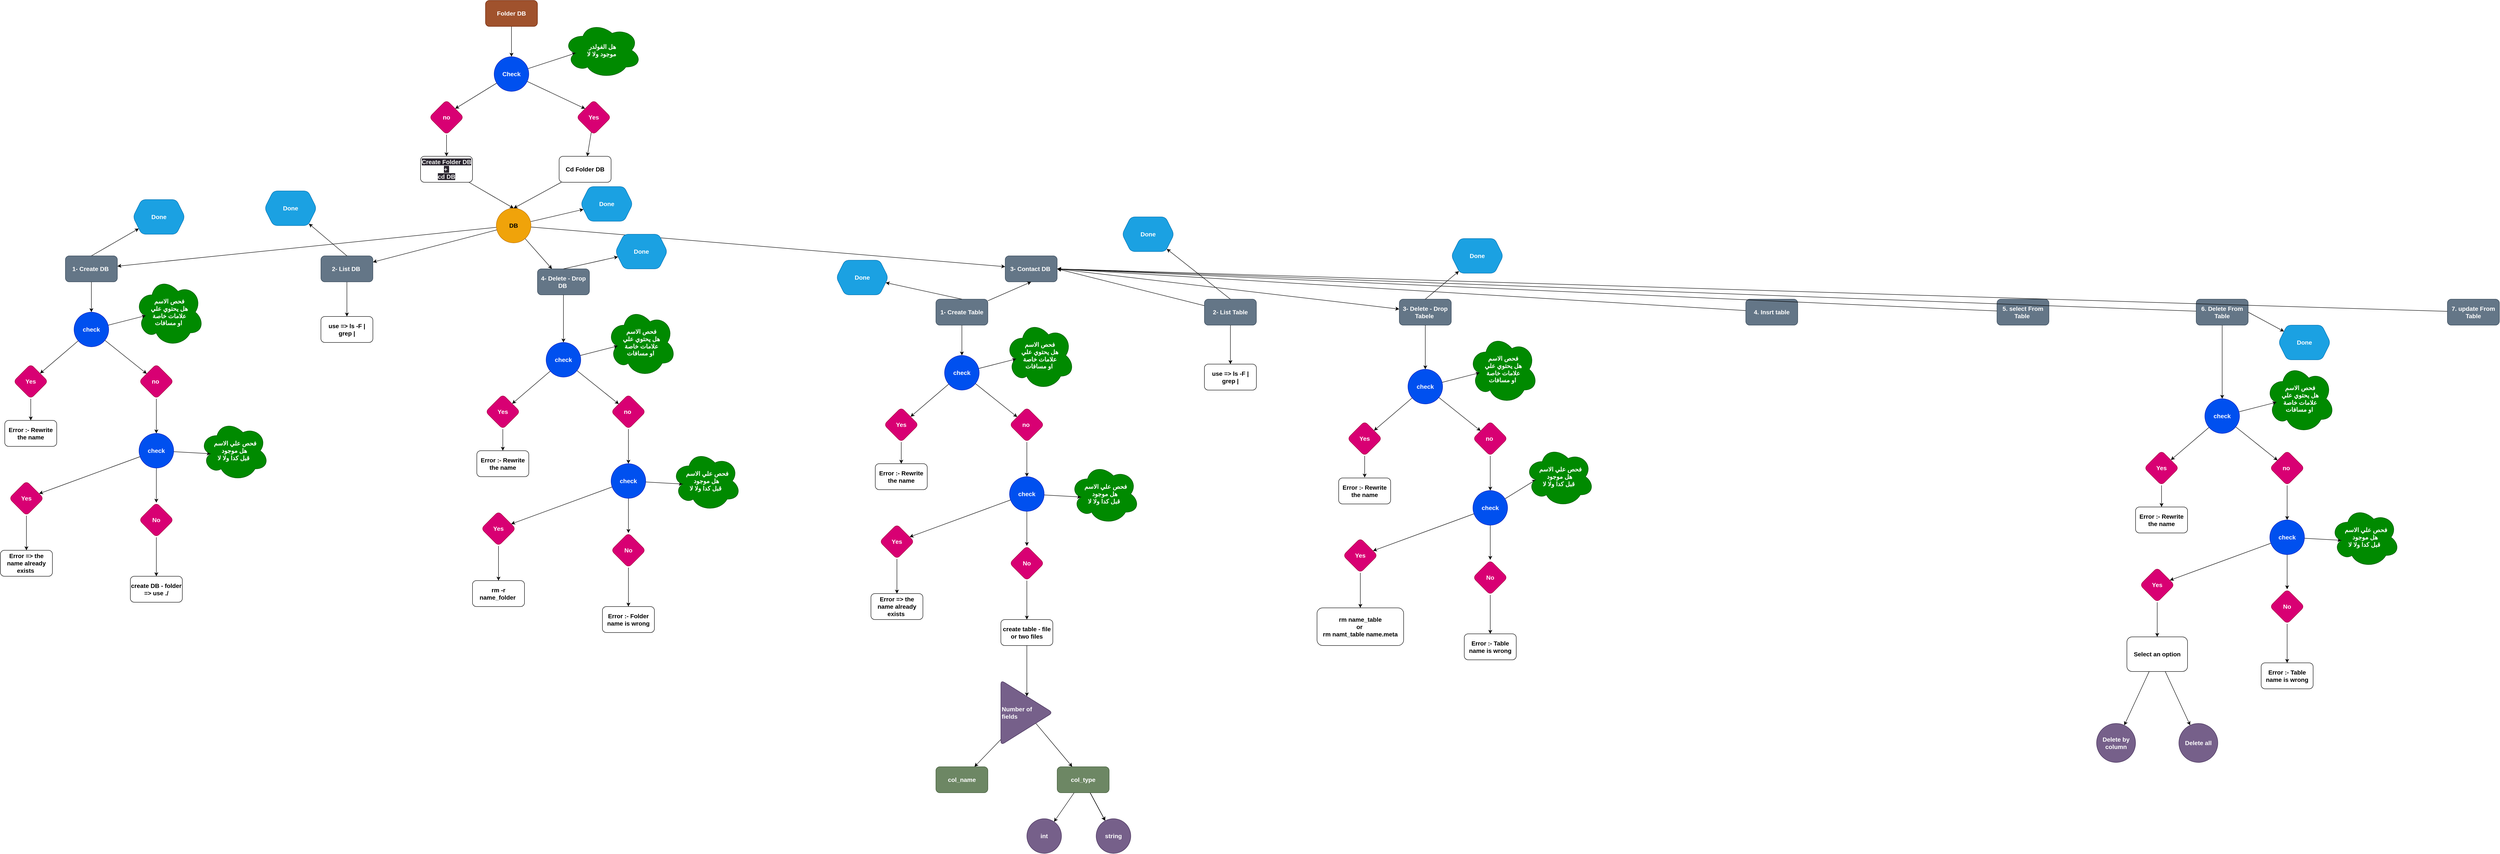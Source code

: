 <mxfile>
    <diagram id="vzy3b1hcAaqzfqzdfvtY" name="Page-1">
        <mxGraphModel dx="2854" dy="722" grid="1" gridSize="10" guides="1" tooltips="1" connect="1" arrows="1" fold="1" page="1" pageScale="1" pageWidth="850" pageHeight="1100" math="0" shadow="0">
            <root>
                <mxCell id="0"/>
                <mxCell id="1" parent="0"/>
                <mxCell id="4" style="edgeStyle=none;html=1;entryX=0.5;entryY=0;entryDx=0;entryDy=0;fontSize=14;fontStyle=1" parent="1" source="2" target="3" edge="1">
                    <mxGeometry relative="1" as="geometry"/>
                </mxCell>
                <mxCell id="2" value="Folder&amp;nbsp;DB" style="rounded=1;whiteSpace=wrap;html=1;fillColor=#a0522d;strokeColor=#6D1F00;fontColor=#ffffff;fontSize=14;fontStyle=1" parent="1" vertex="1">
                    <mxGeometry x="320" y="40" width="120" height="60" as="geometry"/>
                </mxCell>
                <mxCell id="7" style="edgeStyle=none;html=1;entryX=0;entryY=0;entryDx=0;entryDy=0;fontSize=14;fontStyle=1" parent="1" source="3" target="5" edge="1">
                    <mxGeometry relative="1" as="geometry"/>
                </mxCell>
                <mxCell id="8" style="edgeStyle=none;html=1;entryX=1;entryY=0;entryDx=0;entryDy=0;fontSize=14;fontStyle=1" parent="1" source="3" target="6" edge="1">
                    <mxGeometry relative="1" as="geometry"/>
                </mxCell>
                <mxCell id="74" value="" style="edgeStyle=none;html=1;fontSize=14;fontStyle=1;entryX=0.16;entryY=0.55;entryDx=0;entryDy=0;entryPerimeter=0;" parent="1" source="3" target="73" edge="1">
                    <mxGeometry relative="1" as="geometry"/>
                </mxCell>
                <mxCell id="3" value="Check" style="ellipse;whiteSpace=wrap;html=1;rounded=1;fillColor=#0050ef;fontColor=#ffffff;strokeColor=#001DBC;fontSize=14;fontStyle=1" parent="1" vertex="1">
                    <mxGeometry x="340" y="170" width="80" height="80" as="geometry"/>
                </mxCell>
                <mxCell id="77" value="" style="edgeStyle=none;html=1;fontSize=14;" parent="1" source="5" target="76" edge="1">
                    <mxGeometry relative="1" as="geometry"/>
                </mxCell>
                <mxCell id="5" value="Yes" style="rhombus;whiteSpace=wrap;html=1;rounded=1;fillColor=#d80073;fontColor=#ffffff;strokeColor=#A50040;fontSize=14;fontStyle=1" parent="1" vertex="1">
                    <mxGeometry x="530" y="270" width="80" height="80" as="geometry"/>
                </mxCell>
                <mxCell id="12" value="" style="edgeStyle=none;html=1;fontSize=14;fontStyle=1" parent="1" source="6" target="11" edge="1">
                    <mxGeometry relative="1" as="geometry"/>
                </mxCell>
                <mxCell id="6" value="no" style="rhombus;whiteSpace=wrap;html=1;rounded=1;fillColor=#d80073;fontColor=#ffffff;strokeColor=#A50040;fontSize=14;fontStyle=1" parent="1" vertex="1">
                    <mxGeometry x="190" y="270" width="80" height="80" as="geometry"/>
                </mxCell>
                <mxCell id="15" style="edgeStyle=none;html=1;entryX=0.5;entryY=0;entryDx=0;entryDy=0;fontSize=14;fontStyle=1" parent="1" source="11" target="13" edge="1">
                    <mxGeometry relative="1" as="geometry"/>
                </mxCell>
                <mxCell id="11" value="&lt;span style=&quot;color: rgb(240, 240, 240); font-family: Helvetica; font-size: 14px; font-style: normal; font-variant-ligatures: normal; font-variant-caps: normal; letter-spacing: normal; orphans: 2; text-align: center; text-indent: 0px; text-transform: none; widows: 2; word-spacing: 0px; -webkit-text-stroke-width: 0px; background-color: rgb(42, 37, 47); text-decoration-thickness: initial; text-decoration-style: initial; text-decoration-color: initial; float: none; display: inline !important;&quot;&gt;Create Folder DB&lt;/span&gt;&lt;br style=&quot;border-color: rgb(0, 0, 0); color: rgb(240, 240, 240); font-family: Helvetica; font-size: 14px; font-style: normal; font-variant-ligatures: normal; font-variant-caps: normal; letter-spacing: normal; orphans: 2; text-align: center; text-indent: 0px; text-transform: none; widows: 2; word-spacing: 0px; -webkit-text-stroke-width: 0px; background-color: rgb(42, 37, 47); text-decoration-thickness: initial; text-decoration-style: initial; text-decoration-color: initial;&quot;&gt;&lt;span style=&quot;color: rgb(240, 240, 240); font-family: Helvetica; font-size: 14px; font-style: normal; font-variant-ligatures: normal; font-variant-caps: normal; letter-spacing: normal; orphans: 2; text-align: center; text-indent: 0px; text-transform: none; widows: 2; word-spacing: 0px; -webkit-text-stroke-width: 0px; background-color: rgb(42, 37, 47); text-decoration-thickness: initial; text-decoration-style: initial; text-decoration-color: initial; float: none; display: inline !important;&quot;&gt;+&amp;nbsp;&lt;/span&gt;&lt;br style=&quot;border-color: rgb(0, 0, 0); color: rgb(240, 240, 240); font-family: Helvetica; font-size: 14px; font-style: normal; font-variant-ligatures: normal; font-variant-caps: normal; letter-spacing: normal; orphans: 2; text-align: center; text-indent: 0px; text-transform: none; widows: 2; word-spacing: 0px; -webkit-text-stroke-width: 0px; background-color: rgb(42, 37, 47); text-decoration-thickness: initial; text-decoration-style: initial; text-decoration-color: initial;&quot;&gt;&lt;span style=&quot;color: rgb(240, 240, 240); font-family: Helvetica; font-size: 14px; font-style: normal; font-variant-ligatures: normal; font-variant-caps: normal; letter-spacing: normal; orphans: 2; text-align: center; text-indent: 0px; text-transform: none; widows: 2; word-spacing: 0px; -webkit-text-stroke-width: 0px; background-color: rgb(42, 37, 47); text-decoration-thickness: initial; text-decoration-style: initial; text-decoration-color: initial; float: none; display: inline !important;&quot;&gt;cd DB&lt;/span&gt;" style="whiteSpace=wrap;html=1;rounded=1;fontSize=14;fontStyle=1" parent="1" vertex="1">
                    <mxGeometry x="170" y="400" width="120" height="60" as="geometry"/>
                </mxCell>
                <mxCell id="18" value="" style="edgeStyle=none;html=1;fontSize=14;fontStyle=1" parent="1" source="13" target="17" edge="1">
                    <mxGeometry relative="1" as="geometry"/>
                </mxCell>
                <mxCell id="20" value="" style="edgeStyle=none;html=1;fontSize=14;fontStyle=1" parent="1" source="13" target="19" edge="1">
                    <mxGeometry relative="1" as="geometry"/>
                </mxCell>
                <mxCell id="22" value="" style="edgeStyle=none;html=1;fontSize=14;fontStyle=1" parent="1" source="13" target="21" edge="1">
                    <mxGeometry relative="1" as="geometry"/>
                </mxCell>
                <mxCell id="24" value="" style="edgeStyle=none;html=1;fontSize=14;fontStyle=1" parent="1" source="13" target="23" edge="1">
                    <mxGeometry relative="1" as="geometry"/>
                </mxCell>
                <mxCell id="80" value="" style="edgeStyle=none;html=1;" parent="1" source="13" target="79" edge="1">
                    <mxGeometry relative="1" as="geometry"/>
                </mxCell>
                <mxCell id="13" value="DB" style="ellipse;whiteSpace=wrap;html=1;rounded=1;fillColor=#f0a30a;fontColor=#000000;strokeColor=#BD7000;fontSize=14;fontStyle=1" parent="1" vertex="1">
                    <mxGeometry x="345" y="520" width="80" height="80" as="geometry"/>
                </mxCell>
                <mxCell id="28" value="" style="edgeStyle=none;html=1;fontSize=14;fontStyle=1" parent="1" source="17" target="27" edge="1">
                    <mxGeometry relative="1" as="geometry"/>
                </mxCell>
                <mxCell id="17" value="1- Create DB&amp;nbsp;" style="whiteSpace=wrap;html=1;rounded=1;fillColor=#647687;fontColor=#ffffff;strokeColor=#314354;fontSize=14;fontStyle=1" parent="1" vertex="1">
                    <mxGeometry x="-650" y="630" width="120" height="60" as="geometry"/>
                </mxCell>
                <mxCell id="50" value="" style="edgeStyle=none;html=1;fontSize=14;fontStyle=1" parent="1" source="19" target="49" edge="1">
                    <mxGeometry relative="1" as="geometry"/>
                </mxCell>
                <mxCell id="19" value="2- List DB&amp;nbsp;" style="whiteSpace=wrap;html=1;rounded=1;fillColor=#647687;fontColor=#ffffff;strokeColor=#314354;fontSize=14;fontStyle=1" parent="1" vertex="1">
                    <mxGeometry x="-60" y="630" width="120" height="60" as="geometry"/>
                </mxCell>
                <mxCell id="21" value="4- Delete - Drop DB&amp;nbsp;" style="whiteSpace=wrap;html=1;rounded=1;fillColor=#647687;fontColor=#ffffff;strokeColor=#314354;fontSize=14;fontStyle=1" parent="1" vertex="1">
                    <mxGeometry x="440" y="660" width="120" height="60" as="geometry"/>
                </mxCell>
                <mxCell id="23" value="3- Contact DB&amp;nbsp;" style="whiteSpace=wrap;html=1;rounded=1;fillColor=#647687;fontColor=#ffffff;strokeColor=#314354;fontSize=14;fontStyle=1" parent="1" vertex="1">
                    <mxGeometry x="1520" y="630" width="120" height="60" as="geometry"/>
                </mxCell>
                <mxCell id="30" value="" style="edgeStyle=none;html=1;fontSize=14;fontStyle=1" parent="1" source="27" target="29" edge="1">
                    <mxGeometry relative="1" as="geometry"/>
                </mxCell>
                <mxCell id="32" value="" style="edgeStyle=none;html=1;fontSize=14;fontStyle=1" parent="1" source="27" target="31" edge="1">
                    <mxGeometry relative="1" as="geometry"/>
                </mxCell>
                <mxCell id="44" value="" style="edgeStyle=none;html=1;entryX=0.16;entryY=0.55;entryDx=0;entryDy=0;entryPerimeter=0;fontSize=14;fontStyle=1" parent="1" source="27" target="43" edge="1">
                    <mxGeometry relative="1" as="geometry"/>
                </mxCell>
                <mxCell id="27" value="check" style="ellipse;whiteSpace=wrap;html=1;rounded=1;fillColor=#0050ef;fontColor=#ffffff;strokeColor=#001DBC;fontSize=14;fontStyle=1" parent="1" vertex="1">
                    <mxGeometry x="-630" y="760" width="80" height="80" as="geometry"/>
                </mxCell>
                <mxCell id="46" value="" style="edgeStyle=none;html=1;fontSize=14;fontStyle=1" parent="1" source="29" target="45" edge="1">
                    <mxGeometry relative="1" as="geometry"/>
                </mxCell>
                <mxCell id="29" value="Yes" style="rhombus;whiteSpace=wrap;html=1;fillColor=#d80073;strokeColor=#A50040;fontColor=#ffffff;rounded=1;fontSize=14;fontStyle=1" parent="1" vertex="1">
                    <mxGeometry x="-770" y="880" width="80" height="80" as="geometry"/>
                </mxCell>
                <mxCell id="34" value="" style="edgeStyle=none;html=1;fontSize=14;fontStyle=1" parent="1" source="31" target="33" edge="1">
                    <mxGeometry relative="1" as="geometry"/>
                </mxCell>
                <mxCell id="31" value="no&amp;nbsp;" style="rhombus;whiteSpace=wrap;html=1;fillColor=#d80073;strokeColor=#A50040;fontColor=#ffffff;rounded=1;fontSize=14;fontStyle=1" parent="1" vertex="1">
                    <mxGeometry x="-480" y="880" width="80" height="80" as="geometry"/>
                </mxCell>
                <mxCell id="36" value="" style="edgeStyle=none;html=1;fontSize=14;fontStyle=1" parent="1" source="33" target="35" edge="1">
                    <mxGeometry relative="1" as="geometry"/>
                </mxCell>
                <mxCell id="38" value="" style="edgeStyle=none;html=1;fontSize=14;fontStyle=1" parent="1" source="33" target="37" edge="1">
                    <mxGeometry relative="1" as="geometry"/>
                </mxCell>
                <mxCell id="48" value="" style="edgeStyle=none;html=1;entryX=0.16;entryY=0.55;entryDx=0;entryDy=0;entryPerimeter=0;fontSize=14;fontStyle=1" parent="1" source="33" target="47" edge="1">
                    <mxGeometry relative="1" as="geometry"/>
                </mxCell>
                <mxCell id="33" value="check" style="ellipse;whiteSpace=wrap;html=1;fillColor=#0050ef;strokeColor=#001DBC;fontColor=#ffffff;rounded=1;fontSize=14;fontStyle=1" parent="1" vertex="1">
                    <mxGeometry x="-480" y="1040" width="80" height="80" as="geometry"/>
                </mxCell>
                <mxCell id="40" value="" style="edgeStyle=none;html=1;fontSize=14;fontStyle=1" parent="1" source="35" target="39" edge="1">
                    <mxGeometry relative="1" as="geometry"/>
                </mxCell>
                <mxCell id="35" value="Yes" style="rhombus;whiteSpace=wrap;html=1;fillColor=#d80073;strokeColor=#A50040;fontColor=#ffffff;rounded=1;fontSize=14;fontStyle=1" parent="1" vertex="1">
                    <mxGeometry x="-780" y="1150" width="80" height="80" as="geometry"/>
                </mxCell>
                <mxCell id="42" value="" style="edgeStyle=none;html=1;fontSize=14;fontStyle=1" parent="1" source="37" target="41" edge="1">
                    <mxGeometry relative="1" as="geometry"/>
                </mxCell>
                <mxCell id="37" value="No" style="rhombus;whiteSpace=wrap;html=1;fillColor=#d80073;strokeColor=#A50040;fontColor=#ffffff;rounded=1;fontSize=14;fontStyle=1" parent="1" vertex="1">
                    <mxGeometry x="-480" y="1200" width="80" height="80" as="geometry"/>
                </mxCell>
                <mxCell id="39" value="Error =&amp;gt; the name already exists&amp;nbsp;" style="whiteSpace=wrap;html=1;rounded=1;fontSize=14;fontStyle=1" parent="1" vertex="1">
                    <mxGeometry x="-800" y="1310" width="120" height="60" as="geometry"/>
                </mxCell>
                <mxCell id="41" value="create DB - folder =&amp;gt; use ./" style="whiteSpace=wrap;html=1;rounded=1;fontSize=14;fontStyle=1" parent="1" vertex="1">
                    <mxGeometry x="-500" y="1370" width="120" height="60" as="geometry"/>
                </mxCell>
                <mxCell id="43" value="فحص الاسم &lt;br style=&quot;font-size: 14px;&quot;&gt;هل يحتوي علي &lt;br style=&quot;font-size: 14px;&quot;&gt;علامات خاصة &lt;br&gt;او مسافات&amp;nbsp;" style="ellipse;shape=cloud;whiteSpace=wrap;html=1;fillColor=#008a00;strokeColor=#005700;fontColor=#ffffff;rounded=1;fontSize=14;fontStyle=1" parent="1" vertex="1">
                    <mxGeometry x="-490" y="680" width="160" height="160" as="geometry"/>
                </mxCell>
                <mxCell id="45" value="Error :- Rewrite the name" style="whiteSpace=wrap;html=1;rounded=1;fontSize=14;fontStyle=1" parent="1" vertex="1">
                    <mxGeometry x="-790" y="1010" width="120" height="60" as="geometry"/>
                </mxCell>
                <mxCell id="47" value="&amp;nbsp;فحص علي الاسم &lt;br style=&quot;font-size: 14px;&quot;&gt;هل موجود &lt;br&gt;قبل كدا ولا لا&amp;nbsp;" style="ellipse;shape=cloud;whiteSpace=wrap;html=1;fillColor=#008a00;strokeColor=#005700;fontColor=#ffffff;rounded=1;fontSize=14;fontStyle=1" parent="1" vertex="1">
                    <mxGeometry x="-340" y="1010" width="160" height="140" as="geometry"/>
                </mxCell>
                <mxCell id="49" value="use =&amp;gt; ls -F | grep |" style="whiteSpace=wrap;html=1;rounded=1;fontSize=14;fontStyle=1" parent="1" vertex="1">
                    <mxGeometry x="-60" y="770" width="120" height="60" as="geometry"/>
                </mxCell>
                <mxCell id="51" value="" style="edgeStyle=none;html=1;exitX=0.5;exitY=1;exitDx=0;exitDy=0;fontSize=14;fontStyle=1" parent="1" source="21" target="55" edge="1">
                    <mxGeometry relative="1" as="geometry">
                        <mxPoint x="500" y="760" as="sourcePoint"/>
                    </mxGeometry>
                </mxCell>
                <mxCell id="52" value="" style="edgeStyle=none;html=1;fontSize=14;fontStyle=1" parent="1" source="55" target="57" edge="1">
                    <mxGeometry relative="1" as="geometry"/>
                </mxCell>
                <mxCell id="53" value="" style="edgeStyle=none;html=1;fontSize=14;fontStyle=1" parent="1" source="55" target="59" edge="1">
                    <mxGeometry relative="1" as="geometry"/>
                </mxCell>
                <mxCell id="54" value="" style="edgeStyle=none;html=1;entryX=0.16;entryY=0.55;entryDx=0;entryDy=0;entryPerimeter=0;fontSize=14;fontStyle=1" parent="1" source="55" target="70" edge="1">
                    <mxGeometry relative="1" as="geometry"/>
                </mxCell>
                <mxCell id="55" value="check" style="ellipse;whiteSpace=wrap;html=1;rounded=1;fillColor=#0050ef;fontColor=#ffffff;strokeColor=#001DBC;fontSize=14;fontStyle=1" parent="1" vertex="1">
                    <mxGeometry x="460" y="830" width="80" height="80" as="geometry"/>
                </mxCell>
                <mxCell id="56" value="" style="edgeStyle=none;html=1;fontSize=14;fontStyle=1" parent="1" source="57" target="71" edge="1">
                    <mxGeometry relative="1" as="geometry"/>
                </mxCell>
                <mxCell id="57" value="Yes" style="rhombus;whiteSpace=wrap;html=1;fillColor=#d80073;strokeColor=#A50040;fontColor=#ffffff;rounded=1;fontSize=14;fontStyle=1" parent="1" vertex="1">
                    <mxGeometry x="320" y="950" width="80" height="80" as="geometry"/>
                </mxCell>
                <mxCell id="58" value="" style="edgeStyle=none;html=1;fontSize=14;fontStyle=1" parent="1" source="59" target="63" edge="1">
                    <mxGeometry relative="1" as="geometry"/>
                </mxCell>
                <mxCell id="59" value="no&amp;nbsp;" style="rhombus;whiteSpace=wrap;html=1;fillColor=#d80073;strokeColor=#A50040;fontColor=#ffffff;rounded=1;fontSize=14;fontStyle=1" parent="1" vertex="1">
                    <mxGeometry x="610" y="950" width="80" height="80" as="geometry"/>
                </mxCell>
                <mxCell id="60" value="" style="edgeStyle=none;html=1;fontSize=14;fontStyle=1" parent="1" source="63" target="65" edge="1">
                    <mxGeometry relative="1" as="geometry"/>
                </mxCell>
                <mxCell id="61" value="" style="edgeStyle=none;html=1;fontSize=14;fontStyle=1" parent="1" source="63" target="67" edge="1">
                    <mxGeometry relative="1" as="geometry"/>
                </mxCell>
                <mxCell id="62" value="" style="edgeStyle=none;html=1;entryX=0.16;entryY=0.55;entryDx=0;entryDy=0;entryPerimeter=0;fontSize=14;fontStyle=1" parent="1" source="63" target="72" edge="1">
                    <mxGeometry relative="1" as="geometry"/>
                </mxCell>
                <mxCell id="63" value="check" style="ellipse;whiteSpace=wrap;html=1;fillColor=#0050ef;strokeColor=#001DBC;fontColor=#ffffff;rounded=1;fontSize=14;fontStyle=1" parent="1" vertex="1">
                    <mxGeometry x="610" y="1110" width="80" height="80" as="geometry"/>
                </mxCell>
                <mxCell id="64" value="" style="edgeStyle=none;html=1;fontSize=14;fontStyle=1" parent="1" source="65" target="68" edge="1">
                    <mxGeometry relative="1" as="geometry"/>
                </mxCell>
                <mxCell id="65" value="Yes" style="rhombus;whiteSpace=wrap;html=1;fillColor=#d80073;strokeColor=#A50040;fontColor=#ffffff;rounded=1;fontSize=14;fontStyle=1" parent="1" vertex="1">
                    <mxGeometry x="310" y="1220" width="80" height="80" as="geometry"/>
                </mxCell>
                <mxCell id="66" value="" style="edgeStyle=none;html=1;fontSize=14;fontStyle=1" parent="1" source="67" target="69" edge="1">
                    <mxGeometry relative="1" as="geometry"/>
                </mxCell>
                <mxCell id="67" value="No" style="rhombus;whiteSpace=wrap;html=1;fillColor=#d80073;strokeColor=#A50040;fontColor=#ffffff;rounded=1;fontSize=14;fontStyle=1" parent="1" vertex="1">
                    <mxGeometry x="610" y="1270" width="80" height="80" as="geometry"/>
                </mxCell>
                <mxCell id="68" value="rm -r name_folder&amp;nbsp;" style="whiteSpace=wrap;html=1;rounded=1;fontSize=14;fontStyle=1" parent="1" vertex="1">
                    <mxGeometry x="290" y="1380" width="120" height="60" as="geometry"/>
                </mxCell>
                <mxCell id="69" value="Error :- Folder name is wrong" style="whiteSpace=wrap;html=1;rounded=1;fontSize=14;fontStyle=1" parent="1" vertex="1">
                    <mxGeometry x="590" y="1440" width="120" height="60" as="geometry"/>
                </mxCell>
                <mxCell id="70" value="فحص الاسم &lt;br style=&quot;font-size: 14px;&quot;&gt;هل يحتوي علي &lt;br style=&quot;font-size: 14px;&quot;&gt;علامات خاصة &lt;br&gt;او مسافات&amp;nbsp;" style="ellipse;shape=cloud;whiteSpace=wrap;html=1;fillColor=#008a00;strokeColor=#005700;fontColor=#ffffff;rounded=1;fontSize=14;fontStyle=1" parent="1" vertex="1">
                    <mxGeometry x="600" y="750" width="160" height="160" as="geometry"/>
                </mxCell>
                <mxCell id="71" value="Error :- Rewrite the name" style="whiteSpace=wrap;html=1;rounded=1;fontSize=14;fontStyle=1" parent="1" vertex="1">
                    <mxGeometry x="300" y="1080" width="120" height="60" as="geometry"/>
                </mxCell>
                <mxCell id="72" value="&amp;nbsp;فحص علي الاسم &lt;br style=&quot;font-size: 14px;&quot;&gt;هل موجود &lt;br&gt;قبل كدا ولا لا&amp;nbsp;" style="ellipse;shape=cloud;whiteSpace=wrap;html=1;fillColor=#008a00;strokeColor=#005700;fontColor=#ffffff;rounded=1;fontSize=14;fontStyle=1" parent="1" vertex="1">
                    <mxGeometry x="750" y="1080" width="160" height="140" as="geometry"/>
                </mxCell>
                <mxCell id="73" value="هل الفولدر &lt;br&gt;موجود ولا لا&amp;nbsp;" style="ellipse;shape=cloud;whiteSpace=wrap;html=1;fillColor=#008a00;strokeColor=#005700;fontColor=#ffffff;rounded=1;fontSize=14;fontStyle=1" parent="1" vertex="1">
                    <mxGeometry x="500" y="90" width="180" height="130" as="geometry"/>
                </mxCell>
                <mxCell id="78" style="edgeStyle=none;html=1;entryX=0.5;entryY=0;entryDx=0;entryDy=0;fontSize=14;" parent="1" source="76" target="13" edge="1">
                    <mxGeometry relative="1" as="geometry"/>
                </mxCell>
                <mxCell id="76" value="Cd Folder DB" style="whiteSpace=wrap;html=1;fontSize=14;rounded=1;fontStyle=1;" parent="1" vertex="1">
                    <mxGeometry x="490" y="400" width="120" height="60" as="geometry"/>
                </mxCell>
                <mxCell id="79" value="Done" style="shape=hexagon;perimeter=hexagonPerimeter2;whiteSpace=wrap;html=1;fixedSize=1;fontSize=14;fillColor=#1ba1e2;strokeColor=#006EAF;fontColor=#ffffff;rounded=1;fontStyle=1;" parent="1" vertex="1">
                    <mxGeometry x="540" y="470" width="120" height="80" as="geometry"/>
                </mxCell>
                <mxCell id="107" value="" style="edgeStyle=none;html=1;fontSize=14;fontStyle=1" parent="1" source="108" target="114" edge="1">
                    <mxGeometry relative="1" as="geometry"/>
                </mxCell>
                <mxCell id="133" style="edgeStyle=none;html=1;entryX=0.5;entryY=1;entryDx=0;entryDy=0;" parent="1" source="108" target="23" edge="1">
                    <mxGeometry relative="1" as="geometry"/>
                </mxCell>
                <mxCell id="108" value="1- Create Table" style="whiteSpace=wrap;html=1;rounded=1;fillColor=#647687;fontColor=#ffffff;strokeColor=#314354;fontSize=14;fontStyle=1" parent="1" vertex="1">
                    <mxGeometry x="1360" y="730" width="120" height="60" as="geometry"/>
                </mxCell>
                <mxCell id="109" value="" style="edgeStyle=none;html=1;fontSize=14;fontStyle=1" parent="1" source="110" target="132" edge="1">
                    <mxGeometry relative="1" as="geometry"/>
                </mxCell>
                <mxCell id="134" style="edgeStyle=none;html=1;entryX=1;entryY=0.5;entryDx=0;entryDy=0;" parent="1" source="110" target="23" edge="1">
                    <mxGeometry relative="1" as="geometry"/>
                </mxCell>
                <mxCell id="110" value="2- List Table" style="whiteSpace=wrap;html=1;rounded=1;fillColor=#647687;fontColor=#ffffff;strokeColor=#314354;fontSize=14;fontStyle=1" parent="1" vertex="1">
                    <mxGeometry x="1980" y="730" width="120" height="60" as="geometry"/>
                </mxCell>
                <mxCell id="111" value="" style="edgeStyle=none;html=1;fontSize=14;fontStyle=1" parent="1" source="114" target="116" edge="1">
                    <mxGeometry relative="1" as="geometry"/>
                </mxCell>
                <mxCell id="112" value="" style="edgeStyle=none;html=1;fontSize=14;fontStyle=1" parent="1" source="114" target="118" edge="1">
                    <mxGeometry relative="1" as="geometry"/>
                </mxCell>
                <mxCell id="113" value="" style="edgeStyle=none;html=1;entryX=0.16;entryY=0.55;entryDx=0;entryDy=0;entryPerimeter=0;fontSize=14;fontStyle=1" parent="1" source="114" target="129" edge="1">
                    <mxGeometry relative="1" as="geometry"/>
                </mxCell>
                <mxCell id="114" value="check" style="ellipse;whiteSpace=wrap;html=1;rounded=1;fillColor=#0050ef;fontColor=#ffffff;strokeColor=#001DBC;fontSize=14;fontStyle=1" parent="1" vertex="1">
                    <mxGeometry x="1380" y="860" width="80" height="80" as="geometry"/>
                </mxCell>
                <mxCell id="115" value="" style="edgeStyle=none;html=1;fontSize=14;fontStyle=1" parent="1" source="116" target="130" edge="1">
                    <mxGeometry relative="1" as="geometry"/>
                </mxCell>
                <mxCell id="116" value="Yes" style="rhombus;whiteSpace=wrap;html=1;fillColor=#d80073;strokeColor=#A50040;fontColor=#ffffff;rounded=1;fontSize=14;fontStyle=1" parent="1" vertex="1">
                    <mxGeometry x="1240" y="980" width="80" height="80" as="geometry"/>
                </mxCell>
                <mxCell id="117" value="" style="edgeStyle=none;html=1;fontSize=14;fontStyle=1" parent="1" source="118" target="122" edge="1">
                    <mxGeometry relative="1" as="geometry"/>
                </mxCell>
                <mxCell id="118" value="no&amp;nbsp;" style="rhombus;whiteSpace=wrap;html=1;fillColor=#d80073;strokeColor=#A50040;fontColor=#ffffff;rounded=1;fontSize=14;fontStyle=1" parent="1" vertex="1">
                    <mxGeometry x="1530" y="980" width="80" height="80" as="geometry"/>
                </mxCell>
                <mxCell id="119" value="" style="edgeStyle=none;html=1;fontSize=14;fontStyle=1" parent="1" source="122" target="124" edge="1">
                    <mxGeometry relative="1" as="geometry"/>
                </mxCell>
                <mxCell id="120" value="" style="edgeStyle=none;html=1;fontSize=14;fontStyle=1" parent="1" source="122" target="126" edge="1">
                    <mxGeometry relative="1" as="geometry"/>
                </mxCell>
                <mxCell id="121" value="" style="edgeStyle=none;html=1;entryX=0.16;entryY=0.55;entryDx=0;entryDy=0;entryPerimeter=0;fontSize=14;fontStyle=1" parent="1" source="122" target="131" edge="1">
                    <mxGeometry relative="1" as="geometry"/>
                </mxCell>
                <mxCell id="122" value="check" style="ellipse;whiteSpace=wrap;html=1;fillColor=#0050ef;strokeColor=#001DBC;fontColor=#ffffff;rounded=1;fontSize=14;fontStyle=1" parent="1" vertex="1">
                    <mxGeometry x="1530" y="1140" width="80" height="80" as="geometry"/>
                </mxCell>
                <mxCell id="123" value="" style="edgeStyle=none;html=1;fontSize=14;fontStyle=1" parent="1" source="124" target="127" edge="1">
                    <mxGeometry relative="1" as="geometry"/>
                </mxCell>
                <mxCell id="124" value="Yes" style="rhombus;whiteSpace=wrap;html=1;fillColor=#d80073;strokeColor=#A50040;fontColor=#ffffff;rounded=1;fontSize=14;fontStyle=1" parent="1" vertex="1">
                    <mxGeometry x="1230" y="1250" width="80" height="80" as="geometry"/>
                </mxCell>
                <mxCell id="125" value="" style="edgeStyle=none;html=1;fontSize=14;fontStyle=1" parent="1" source="126" target="128" edge="1">
                    <mxGeometry relative="1" as="geometry"/>
                </mxCell>
                <mxCell id="126" value="No" style="rhombus;whiteSpace=wrap;html=1;fillColor=#d80073;strokeColor=#A50040;fontColor=#ffffff;rounded=1;fontSize=14;fontStyle=1" parent="1" vertex="1">
                    <mxGeometry x="1530" y="1300" width="80" height="80" as="geometry"/>
                </mxCell>
                <mxCell id="127" value="Error =&amp;gt; the name already exists&amp;nbsp;" style="whiteSpace=wrap;html=1;rounded=1;fontSize=14;fontStyle=1" parent="1" vertex="1">
                    <mxGeometry x="1210" y="1410" width="120" height="60" as="geometry"/>
                </mxCell>
                <mxCell id="136" value="" style="edgeStyle=none;html=1;" parent="1" source="128" target="135" edge="1">
                    <mxGeometry relative="1" as="geometry"/>
                </mxCell>
                <mxCell id="128" value="create table - file or two files" style="whiteSpace=wrap;html=1;rounded=1;fontSize=14;fontStyle=1" parent="1" vertex="1">
                    <mxGeometry x="1510" y="1470" width="120" height="60" as="geometry"/>
                </mxCell>
                <mxCell id="129" value="فحص الاسم &lt;br style=&quot;font-size: 14px;&quot;&gt;هل يحتوي علي &lt;br style=&quot;font-size: 14px;&quot;&gt;علامات خاصة &lt;br&gt;او مسافات&amp;nbsp;" style="ellipse;shape=cloud;whiteSpace=wrap;html=1;fillColor=#008a00;strokeColor=#005700;fontColor=#ffffff;rounded=1;fontSize=14;fontStyle=1" parent="1" vertex="1">
                    <mxGeometry x="1520" y="780" width="160" height="160" as="geometry"/>
                </mxCell>
                <mxCell id="130" value="Error :- Rewrite the name" style="whiteSpace=wrap;html=1;rounded=1;fontSize=14;fontStyle=1" parent="1" vertex="1">
                    <mxGeometry x="1220" y="1110" width="120" height="60" as="geometry"/>
                </mxCell>
                <mxCell id="131" value="&amp;nbsp;فحص علي الاسم &lt;br style=&quot;font-size: 14px;&quot;&gt;هل موجود &lt;br&gt;قبل كدا ولا لا&amp;nbsp;" style="ellipse;shape=cloud;whiteSpace=wrap;html=1;fillColor=#008a00;strokeColor=#005700;fontColor=#ffffff;rounded=1;fontSize=14;fontStyle=1" parent="1" vertex="1">
                    <mxGeometry x="1670" y="1110" width="160" height="140" as="geometry"/>
                </mxCell>
                <mxCell id="132" value="use =&amp;gt; ls -F | grep |" style="whiteSpace=wrap;html=1;rounded=1;fontSize=14;fontStyle=1" parent="1" vertex="1">
                    <mxGeometry x="1980" y="880" width="120" height="60" as="geometry"/>
                </mxCell>
                <mxCell id="138" value="" style="edgeStyle=none;html=1;" parent="1" source="135" target="137" edge="1">
                    <mxGeometry relative="1" as="geometry"/>
                </mxCell>
                <mxCell id="140" value="" style="edgeStyle=none;html=1;fontSize=14;" parent="1" source="135" target="139" edge="1">
                    <mxGeometry relative="1" as="geometry"/>
                </mxCell>
                <mxCell id="135" value="Number of&lt;br&gt;fields" style="triangle;whiteSpace=wrap;html=1;fontSize=14;rounded=1;fontStyle=1;fillColor=#76608a;fontColor=#ffffff;strokeColor=#432D57;align=left;" parent="1" vertex="1">
                    <mxGeometry x="1510" y="1610" width="120" height="150" as="geometry"/>
                </mxCell>
                <mxCell id="137" value="&lt;font style=&quot;font-size: 14px;&quot;&gt;col_name&lt;/font&gt;" style="whiteSpace=wrap;html=1;fontSize=14;align=center;fillColor=#6d8764;strokeColor=#3A5431;fontColor=#ffffff;rounded=1;fontStyle=1;" parent="1" vertex="1">
                    <mxGeometry x="1360" y="1810" width="120" height="60" as="geometry"/>
                </mxCell>
                <mxCell id="142" value="" style="edgeStyle=none;html=1;fontSize=14;" parent="1" source="139" target="141" edge="1">
                    <mxGeometry relative="1" as="geometry"/>
                </mxCell>
                <mxCell id="143" value="" style="edgeStyle=none;html=1;fontSize=14;" parent="1" source="139" target="141" edge="1">
                    <mxGeometry relative="1" as="geometry"/>
                </mxCell>
                <mxCell id="144" value="" style="edgeStyle=none;html=1;fontSize=14;" parent="1" source="139" target="141" edge="1">
                    <mxGeometry relative="1" as="geometry"/>
                </mxCell>
                <mxCell id="145" value="" style="edgeStyle=none;html=1;fontSize=14;" parent="1" source="139" target="141" edge="1">
                    <mxGeometry relative="1" as="geometry"/>
                </mxCell>
                <mxCell id="146" value="" style="edgeStyle=none;html=1;fontSize=14;" parent="1" source="139" target="141" edge="1">
                    <mxGeometry relative="1" as="geometry"/>
                </mxCell>
                <mxCell id="148" value="" style="edgeStyle=none;html=1;fontSize=14;" parent="1" source="139" target="147" edge="1">
                    <mxGeometry relative="1" as="geometry"/>
                </mxCell>
                <mxCell id="139" value="col_type" style="whiteSpace=wrap;html=1;fontSize=14;align=center;fillColor=#6d8764;strokeColor=#3A5431;fontColor=#ffffff;rounded=1;fontStyle=1;" parent="1" vertex="1">
                    <mxGeometry x="1640" y="1810" width="120" height="60" as="geometry"/>
                </mxCell>
                <mxCell id="141" value="string" style="ellipse;whiteSpace=wrap;html=1;fontSize=14;fillColor=#76608a;strokeColor=#432D57;fontColor=#ffffff;rounded=1;fontStyle=1;" parent="1" vertex="1">
                    <mxGeometry x="1730" y="1930" width="80" height="80" as="geometry"/>
                </mxCell>
                <mxCell id="147" value="int" style="ellipse;whiteSpace=wrap;html=1;fontSize=14;fillColor=#76608a;strokeColor=#432D57;fontColor=#ffffff;rounded=1;fontStyle=1;" parent="1" vertex="1">
                    <mxGeometry x="1570" y="1930" width="80" height="80" as="geometry"/>
                </mxCell>
                <mxCell id="149" value="" style="edgeStyle=none;html=1;exitX=0.5;exitY=0;exitDx=0;exitDy=0;" parent="1" source="17" target="150" edge="1">
                    <mxGeometry relative="1" as="geometry">
                        <mxPoint x="-609.996" y="580.955" as="sourcePoint"/>
                    </mxGeometry>
                </mxCell>
                <mxCell id="150" value="Done" style="shape=hexagon;perimeter=hexagonPerimeter2;whiteSpace=wrap;html=1;fixedSize=1;fontSize=14;fillColor=#1ba1e2;strokeColor=#006EAF;fontColor=#ffffff;rounded=1;fontStyle=1;" parent="1" vertex="1">
                    <mxGeometry x="-493.96" y="500" width="120" height="80" as="geometry"/>
                </mxCell>
                <mxCell id="151" value="" style="edgeStyle=none;html=1;exitX=0.5;exitY=0;exitDx=0;exitDy=0;" parent="1" source="19" target="152" edge="1">
                    <mxGeometry relative="1" as="geometry">
                        <mxPoint x="-118.016" y="550.955" as="sourcePoint"/>
                    </mxGeometry>
                </mxCell>
                <mxCell id="152" value="Done" style="shape=hexagon;perimeter=hexagonPerimeter2;whiteSpace=wrap;html=1;fixedSize=1;fontSize=14;fillColor=#1ba1e2;strokeColor=#006EAF;fontColor=#ffffff;rounded=1;fontStyle=1;" parent="1" vertex="1">
                    <mxGeometry x="-190.0" y="480" width="120" height="80" as="geometry"/>
                </mxCell>
                <mxCell id="153" value="" style="edgeStyle=none;html=1;exitX=0.5;exitY=0;exitDx=0;exitDy=0;" parent="1" source="21" target="154" edge="1">
                    <mxGeometry relative="1" as="geometry">
                        <mxPoint x="453.964" y="580.955" as="sourcePoint"/>
                    </mxGeometry>
                </mxCell>
                <mxCell id="154" value="Done" style="shape=hexagon;perimeter=hexagonPerimeter2;whiteSpace=wrap;html=1;fixedSize=1;fontSize=14;fillColor=#1ba1e2;strokeColor=#006EAF;fontColor=#ffffff;rounded=1;fontStyle=1;" parent="1" vertex="1">
                    <mxGeometry x="620" y="580" width="120" height="80" as="geometry"/>
                </mxCell>
                <mxCell id="186" value="" style="edgeStyle=none;html=1;fontSize=14;fontStyle=1;exitX=1;exitY=0.5;exitDx=0;exitDy=0;" parent="1" source="23" target="187" edge="1">
                    <mxGeometry relative="1" as="geometry">
                        <mxPoint x="2401.425" y="760.029" as="sourcePoint"/>
                    </mxGeometry>
                </mxCell>
                <mxCell id="187" value="3- Delete - Drop Tabele&amp;nbsp;" style="whiteSpace=wrap;html=1;rounded=1;fillColor=#647687;fontColor=#ffffff;strokeColor=#314354;fontSize=14;fontStyle=1" parent="1" vertex="1">
                    <mxGeometry x="2430" y="730" width="120" height="60" as="geometry"/>
                </mxCell>
                <mxCell id="188" value="" style="edgeStyle=none;html=1;exitX=0.5;exitY=1;exitDx=0;exitDy=0;fontSize=14;fontStyle=1" parent="1" source="187" target="192" edge="1">
                    <mxGeometry relative="1" as="geometry">
                        <mxPoint x="2490" y="930" as="sourcePoint"/>
                    </mxGeometry>
                </mxCell>
                <mxCell id="189" value="" style="edgeStyle=none;html=1;fontSize=14;fontStyle=1" parent="1" source="192" target="194" edge="1">
                    <mxGeometry relative="1" as="geometry"/>
                </mxCell>
                <mxCell id="190" value="" style="edgeStyle=none;html=1;fontSize=14;fontStyle=1" parent="1" source="192" target="196" edge="1">
                    <mxGeometry relative="1" as="geometry"/>
                </mxCell>
                <mxCell id="191" value="" style="edgeStyle=none;html=1;entryX=0.16;entryY=0.55;entryDx=0;entryDy=0;entryPerimeter=0;fontSize=14;fontStyle=1" parent="1" source="192" target="207" edge="1">
                    <mxGeometry relative="1" as="geometry"/>
                </mxCell>
                <mxCell id="192" value="check" style="ellipse;whiteSpace=wrap;html=1;rounded=1;fillColor=#0050ef;fontColor=#ffffff;strokeColor=#001DBC;fontSize=14;fontStyle=1" parent="1" vertex="1">
                    <mxGeometry x="2450" y="892" width="80" height="80" as="geometry"/>
                </mxCell>
                <mxCell id="193" value="" style="edgeStyle=none;html=1;fontSize=14;fontStyle=1" parent="1" source="194" edge="1">
                    <mxGeometry relative="1" as="geometry">
                        <mxPoint x="2350" y="1142" as="targetPoint"/>
                    </mxGeometry>
                </mxCell>
                <mxCell id="194" value="Yes" style="rhombus;whiteSpace=wrap;html=1;fillColor=#d80073;strokeColor=#A50040;fontColor=#ffffff;rounded=1;fontSize=14;fontStyle=1" parent="1" vertex="1">
                    <mxGeometry x="2310" y="1012" width="80" height="80" as="geometry"/>
                </mxCell>
                <mxCell id="195" value="" style="edgeStyle=none;html=1;fontSize=14;fontStyle=1" parent="1" source="196" target="200" edge="1">
                    <mxGeometry relative="1" as="geometry"/>
                </mxCell>
                <mxCell id="196" value="no&amp;nbsp;" style="rhombus;whiteSpace=wrap;html=1;fillColor=#d80073;strokeColor=#A50040;fontColor=#ffffff;rounded=1;fontSize=14;fontStyle=1" parent="1" vertex="1">
                    <mxGeometry x="2600" y="1012" width="80" height="80" as="geometry"/>
                </mxCell>
                <mxCell id="197" value="" style="edgeStyle=none;html=1;fontSize=14;fontStyle=1" parent="1" source="200" target="202" edge="1">
                    <mxGeometry relative="1" as="geometry"/>
                </mxCell>
                <mxCell id="198" value="" style="edgeStyle=none;html=1;fontSize=14;fontStyle=1" parent="1" source="200" edge="1">
                    <mxGeometry relative="1" as="geometry">
                        <mxPoint x="2640" y="1332" as="targetPoint"/>
                    </mxGeometry>
                </mxCell>
                <mxCell id="199" value="" style="edgeStyle=none;html=1;entryX=0.16;entryY=0.55;entryDx=0;entryDy=0;entryPerimeter=0;fontSize=14;fontStyle=1" parent="1" source="200" edge="1" target="209">
                    <mxGeometry relative="1" as="geometry">
                        <mxPoint x="2765.6" y="1219.0" as="targetPoint"/>
                    </mxGeometry>
                </mxCell>
                <mxCell id="200" value="check" style="ellipse;whiteSpace=wrap;html=1;fillColor=#0050ef;strokeColor=#001DBC;fontColor=#ffffff;rounded=1;fontSize=14;fontStyle=1" parent="1" vertex="1">
                    <mxGeometry x="2600" y="1172" width="80" height="80" as="geometry"/>
                </mxCell>
                <mxCell id="201" value="" style="edgeStyle=none;html=1;fontSize=14;fontStyle=1" parent="1" source="202" target="205" edge="1">
                    <mxGeometry relative="1" as="geometry"/>
                </mxCell>
                <mxCell id="202" value="Yes" style="rhombus;whiteSpace=wrap;html=1;fillColor=#d80073;strokeColor=#A50040;fontColor=#ffffff;rounded=1;fontSize=14;fontStyle=1" parent="1" vertex="1">
                    <mxGeometry x="2300" y="1282" width="80" height="80" as="geometry"/>
                </mxCell>
                <mxCell id="203" value="" style="edgeStyle=none;html=1;fontSize=14;fontStyle=1" parent="1" source="204" target="206" edge="1">
                    <mxGeometry relative="1" as="geometry"/>
                </mxCell>
                <mxCell id="204" value="No" style="rhombus;whiteSpace=wrap;html=1;fillColor=#d80073;strokeColor=#A50040;fontColor=#ffffff;rounded=1;fontSize=14;fontStyle=1" parent="1" vertex="1">
                    <mxGeometry x="2600" y="1333" width="80" height="80" as="geometry"/>
                </mxCell>
                <mxCell id="205" value="rm name_table &lt;br&gt;or&amp;nbsp;&lt;br&gt;rm namt_table name.meta" style="whiteSpace=wrap;html=1;rounded=1;fontSize=14;fontStyle=1" parent="1" vertex="1">
                    <mxGeometry x="2240" y="1443" width="200" height="87" as="geometry"/>
                </mxCell>
                <mxCell id="206" value="Error :- Table name is wrong" style="whiteSpace=wrap;html=1;rounded=1;fontSize=14;fontStyle=1" parent="1" vertex="1">
                    <mxGeometry x="2580" y="1503" width="120" height="60" as="geometry"/>
                </mxCell>
                <mxCell id="207" value="فحص الاسم &lt;br style=&quot;font-size: 14px;&quot;&gt;هل يحتوي علي &lt;br style=&quot;font-size: 14px;&quot;&gt;علامات خاصة &lt;br&gt;او مسافات&amp;nbsp;" style="ellipse;shape=cloud;whiteSpace=wrap;html=1;fillColor=#008a00;strokeColor=#005700;fontColor=#ffffff;rounded=1;fontSize=14;fontStyle=1" parent="1" vertex="1">
                    <mxGeometry x="2590" y="812" width="160" height="160" as="geometry"/>
                </mxCell>
                <mxCell id="208" value="Error :- Rewrite the name" style="whiteSpace=wrap;html=1;rounded=1;fontSize=14;fontStyle=1" parent="1" vertex="1">
                    <mxGeometry x="2290" y="1143" width="120" height="60" as="geometry"/>
                </mxCell>
                <mxCell id="209" value="&amp;nbsp;فحص علي الاسم &lt;br style=&quot;font-size: 14px;&quot;&gt;هل موجود &lt;br&gt;قبل كدا ولا لا&amp;nbsp;" style="ellipse;shape=cloud;whiteSpace=wrap;html=1;fillColor=#008a00;strokeColor=#005700;fontColor=#ffffff;rounded=1;fontSize=14;fontStyle=1" parent="1" vertex="1">
                    <mxGeometry x="2720" y="1070" width="160" height="140" as="geometry"/>
                </mxCell>
                <mxCell id="210" value="" style="edgeStyle=none;html=1;exitX=0.5;exitY=0;exitDx=0;exitDy=0;" parent="1" source="187" target="211" edge="1">
                    <mxGeometry relative="1" as="geometry">
                        <mxPoint x="2443.964" y="750.955" as="sourcePoint"/>
                    </mxGeometry>
                </mxCell>
                <mxCell id="211" value="Done" style="shape=hexagon;perimeter=hexagonPerimeter2;whiteSpace=wrap;html=1;fixedSize=1;fontSize=14;fillColor=#1ba1e2;strokeColor=#006EAF;fontColor=#ffffff;rounded=1;fontStyle=1;" parent="1" vertex="1">
                    <mxGeometry x="2550" y="590" width="120" height="80" as="geometry"/>
                </mxCell>
                <mxCell id="212" value="" style="edgeStyle=none;html=1;exitX=0.5;exitY=0;exitDx=0;exitDy=0;" parent="1" source="108" target="213" edge="1">
                    <mxGeometry relative="1" as="geometry">
                        <mxPoint x="1070" y="780" as="sourcePoint"/>
                    </mxGeometry>
                </mxCell>
                <mxCell id="213" value="Done" style="shape=hexagon;perimeter=hexagonPerimeter2;whiteSpace=wrap;html=1;fixedSize=1;fontSize=14;fillColor=#1ba1e2;strokeColor=#006EAF;fontColor=#ffffff;rounded=1;fontStyle=1;" parent="1" vertex="1">
                    <mxGeometry x="1130" y="640" width="120" height="80" as="geometry"/>
                </mxCell>
                <mxCell id="214" value="" style="edgeStyle=none;html=1;exitX=0.5;exitY=0;exitDx=0;exitDy=0;" parent="1" source="110" target="215" edge="1">
                    <mxGeometry relative="1" as="geometry">
                        <mxPoint x="2080" y="630" as="sourcePoint"/>
                    </mxGeometry>
                </mxCell>
                <mxCell id="215" value="Done" style="shape=hexagon;perimeter=hexagonPerimeter2;whiteSpace=wrap;html=1;fixedSize=1;fontSize=14;fillColor=#1ba1e2;strokeColor=#006EAF;fontColor=#ffffff;rounded=1;fontStyle=1;" parent="1" vertex="1">
                    <mxGeometry x="1790" y="540" width="120" height="80" as="geometry"/>
                </mxCell>
                <mxCell id="217" style="edgeStyle=none;html=1;entryX=1;entryY=0.5;entryDx=0;entryDy=0;" edge="1" parent="1" source="216" target="23">
                    <mxGeometry relative="1" as="geometry"/>
                </mxCell>
                <mxCell id="216" value="4. Insrt table" style="whiteSpace=wrap;html=1;rounded=1;fillColor=#647687;fontColor=#ffffff;strokeColor=#314354;fontSize=14;fontStyle=1" vertex="1" parent="1">
                    <mxGeometry x="3230" y="730" width="120" height="60" as="geometry"/>
                </mxCell>
                <mxCell id="219" style="edgeStyle=none;html=1;entryX=1;entryY=0.5;entryDx=0;entryDy=0;" edge="1" parent="1" source="218" target="23">
                    <mxGeometry relative="1" as="geometry"/>
                </mxCell>
                <mxCell id="218" value="5. select From Table&amp;nbsp;" style="whiteSpace=wrap;html=1;rounded=1;fillColor=#647687;fontColor=#ffffff;strokeColor=#314354;fontSize=14;fontStyle=1" vertex="1" parent="1">
                    <mxGeometry x="3810" y="730" width="120" height="60" as="geometry"/>
                </mxCell>
                <mxCell id="221" style="edgeStyle=none;html=1;entryX=1;entryY=0.5;entryDx=0;entryDy=0;" edge="1" parent="1" source="220" target="23">
                    <mxGeometry relative="1" as="geometry"/>
                </mxCell>
                <mxCell id="250" style="edgeStyle=none;html=1;entryX=0.5;entryY=0;entryDx=0;entryDy=0;" edge="1" parent="1" source="220" target="230">
                    <mxGeometry relative="1" as="geometry"/>
                </mxCell>
                <mxCell id="220" value="6. Delete From Table" style="whiteSpace=wrap;html=1;rounded=1;fillColor=#647687;fontColor=#ffffff;strokeColor=#314354;fontSize=14;fontStyle=1" vertex="1" parent="1">
                    <mxGeometry x="4270" y="730" width="120" height="60" as="geometry"/>
                </mxCell>
                <mxCell id="223" style="edgeStyle=none;html=1;entryX=1;entryY=0.5;entryDx=0;entryDy=0;" edge="1" parent="1" source="222" target="23">
                    <mxGeometry relative="1" as="geometry"/>
                </mxCell>
                <mxCell id="222" value="7. update From Table" style="whiteSpace=wrap;html=1;rounded=1;fillColor=#647687;fontColor=#ffffff;strokeColor=#314354;fontSize=14;fontStyle=1" vertex="1" parent="1">
                    <mxGeometry x="4850" y="730" width="120" height="60" as="geometry"/>
                </mxCell>
                <mxCell id="227" value="" style="edgeStyle=none;html=1;fontSize=14;fontStyle=1" edge="1" parent="1" source="230" target="232">
                    <mxGeometry relative="1" as="geometry"/>
                </mxCell>
                <mxCell id="228" value="" style="edgeStyle=none;html=1;fontSize=14;fontStyle=1" edge="1" parent="1" source="230" target="234">
                    <mxGeometry relative="1" as="geometry"/>
                </mxCell>
                <mxCell id="229" value="" style="edgeStyle=none;html=1;entryX=0.16;entryY=0.55;entryDx=0;entryDy=0;entryPerimeter=0;fontSize=14;fontStyle=1" edge="1" parent="1" source="230" target="245">
                    <mxGeometry relative="1" as="geometry"/>
                </mxCell>
                <mxCell id="230" value="check" style="ellipse;whiteSpace=wrap;html=1;rounded=1;fillColor=#0050ef;fontColor=#ffffff;strokeColor=#001DBC;fontSize=14;fontStyle=1" vertex="1" parent="1">
                    <mxGeometry x="4290" y="960" width="80" height="80" as="geometry"/>
                </mxCell>
                <mxCell id="231" value="" style="edgeStyle=none;html=1;fontSize=14;fontStyle=1" edge="1" parent="1" source="232" target="246">
                    <mxGeometry relative="1" as="geometry"/>
                </mxCell>
                <mxCell id="232" value="Yes" style="rhombus;whiteSpace=wrap;html=1;fillColor=#d80073;strokeColor=#A50040;fontColor=#ffffff;rounded=1;fontSize=14;fontStyle=1" vertex="1" parent="1">
                    <mxGeometry x="4150" y="1080" width="80" height="80" as="geometry"/>
                </mxCell>
                <mxCell id="233" value="" style="edgeStyle=none;html=1;fontSize=14;fontStyle=1" edge="1" parent="1" source="234" target="238">
                    <mxGeometry relative="1" as="geometry"/>
                </mxCell>
                <mxCell id="234" value="no&amp;nbsp;" style="rhombus;whiteSpace=wrap;html=1;fillColor=#d80073;strokeColor=#A50040;fontColor=#ffffff;rounded=1;fontSize=14;fontStyle=1" vertex="1" parent="1">
                    <mxGeometry x="4440" y="1080" width="80" height="80" as="geometry"/>
                </mxCell>
                <mxCell id="235" value="" style="edgeStyle=none;html=1;fontSize=14;fontStyle=1" edge="1" parent="1" source="238" target="240">
                    <mxGeometry relative="1" as="geometry"/>
                </mxCell>
                <mxCell id="236" value="" style="edgeStyle=none;html=1;fontSize=14;fontStyle=1" edge="1" parent="1" source="238" target="242">
                    <mxGeometry relative="1" as="geometry"/>
                </mxCell>
                <mxCell id="237" value="" style="edgeStyle=none;html=1;entryX=0.16;entryY=0.55;entryDx=0;entryDy=0;entryPerimeter=0;fontSize=14;fontStyle=1" edge="1" parent="1" source="238" target="247">
                    <mxGeometry relative="1" as="geometry"/>
                </mxCell>
                <mxCell id="238" value="check" style="ellipse;whiteSpace=wrap;html=1;fillColor=#0050ef;strokeColor=#001DBC;fontColor=#ffffff;rounded=1;fontSize=14;fontStyle=1" vertex="1" parent="1">
                    <mxGeometry x="4440" y="1240" width="80" height="80" as="geometry"/>
                </mxCell>
                <mxCell id="239" value="" style="edgeStyle=none;html=1;fontSize=14;fontStyle=1" edge="1" parent="1" source="240" target="243">
                    <mxGeometry relative="1" as="geometry"/>
                </mxCell>
                <mxCell id="240" value="Yes" style="rhombus;whiteSpace=wrap;html=1;fillColor=#d80073;strokeColor=#A50040;fontColor=#ffffff;rounded=1;fontSize=14;fontStyle=1" vertex="1" parent="1">
                    <mxGeometry x="4140" y="1350" width="80" height="80" as="geometry"/>
                </mxCell>
                <mxCell id="241" value="" style="edgeStyle=none;html=1;fontSize=14;fontStyle=1" edge="1" parent="1" source="242" target="244">
                    <mxGeometry relative="1" as="geometry"/>
                </mxCell>
                <mxCell id="242" value="No" style="rhombus;whiteSpace=wrap;html=1;fillColor=#d80073;strokeColor=#A50040;fontColor=#ffffff;rounded=1;fontSize=14;fontStyle=1" vertex="1" parent="1">
                    <mxGeometry x="4440" y="1400" width="80" height="80" as="geometry"/>
                </mxCell>
                <mxCell id="252" value="" style="edgeStyle=none;html=1;" edge="1" parent="1" source="243" target="251">
                    <mxGeometry relative="1" as="geometry"/>
                </mxCell>
                <mxCell id="254" value="" style="edgeStyle=none;html=1;" edge="1" parent="1" source="243" target="253">
                    <mxGeometry relative="1" as="geometry"/>
                </mxCell>
                <mxCell id="243" value="Select an option" style="whiteSpace=wrap;html=1;rounded=1;fontSize=14;fontStyle=1" vertex="1" parent="1">
                    <mxGeometry x="4110" y="1510" width="140" height="80" as="geometry"/>
                </mxCell>
                <mxCell id="244" value="Error :- Table name is wrong" style="whiteSpace=wrap;html=1;rounded=1;fontSize=14;fontStyle=1" vertex="1" parent="1">
                    <mxGeometry x="4420" y="1570" width="120" height="60" as="geometry"/>
                </mxCell>
                <mxCell id="245" value="فحص الاسم &lt;br style=&quot;font-size: 14px;&quot;&gt;هل يحتوي علي &lt;br style=&quot;font-size: 14px;&quot;&gt;علامات خاصة &lt;br&gt;او مسافات&amp;nbsp;" style="ellipse;shape=cloud;whiteSpace=wrap;html=1;fillColor=#008a00;strokeColor=#005700;fontColor=#ffffff;rounded=1;fontSize=14;fontStyle=1" vertex="1" parent="1">
                    <mxGeometry x="4430" y="880" width="160" height="160" as="geometry"/>
                </mxCell>
                <mxCell id="246" value="Error :- Rewrite the name" style="whiteSpace=wrap;html=1;rounded=1;fontSize=14;fontStyle=1" vertex="1" parent="1">
                    <mxGeometry x="4130" y="1210" width="120" height="60" as="geometry"/>
                </mxCell>
                <mxCell id="247" value="&amp;nbsp;فحص علي الاسم &lt;br style=&quot;font-size: 14px;&quot;&gt;هل موجود &lt;br&gt;قبل كدا ولا لا&amp;nbsp;" style="ellipse;shape=cloud;whiteSpace=wrap;html=1;fillColor=#008a00;strokeColor=#005700;fontColor=#ffffff;rounded=1;fontSize=14;fontStyle=1" vertex="1" parent="1">
                    <mxGeometry x="4580" y="1210" width="160" height="140" as="geometry"/>
                </mxCell>
                <mxCell id="248" value="" style="edgeStyle=none;html=1;exitX=1;exitY=0.5;exitDx=0;exitDy=0;" edge="1" parent="1" source="220" target="249">
                    <mxGeometry relative="1" as="geometry">
                        <mxPoint x="4233.964" y="910.955" as="sourcePoint"/>
                    </mxGeometry>
                </mxCell>
                <mxCell id="249" value="Done" style="shape=hexagon;perimeter=hexagonPerimeter2;whiteSpace=wrap;html=1;fixedSize=1;fontSize=14;fillColor=#1ba1e2;strokeColor=#006EAF;fontColor=#ffffff;rounded=1;fontStyle=1;" vertex="1" parent="1">
                    <mxGeometry x="4460" y="790" width="120" height="80" as="geometry"/>
                </mxCell>
                <mxCell id="251" value="Delete all" style="ellipse;whiteSpace=wrap;html=1;fontSize=14;rounded=1;fontStyle=1;fillColor=#76608a;fontColor=#ffffff;strokeColor=#432D57;" vertex="1" parent="1">
                    <mxGeometry x="4230" y="1710" width="90" height="90" as="geometry"/>
                </mxCell>
                <mxCell id="253" value="Delete by column" style="ellipse;whiteSpace=wrap;html=1;fontSize=14;rounded=1;fontStyle=1;fillColor=#76608a;fontColor=#ffffff;strokeColor=#432D57;" vertex="1" parent="1">
                    <mxGeometry x="4040" y="1710" width="90" height="90" as="geometry"/>
                </mxCell>
            </root>
        </mxGraphModel>
    </diagram>
</mxfile>